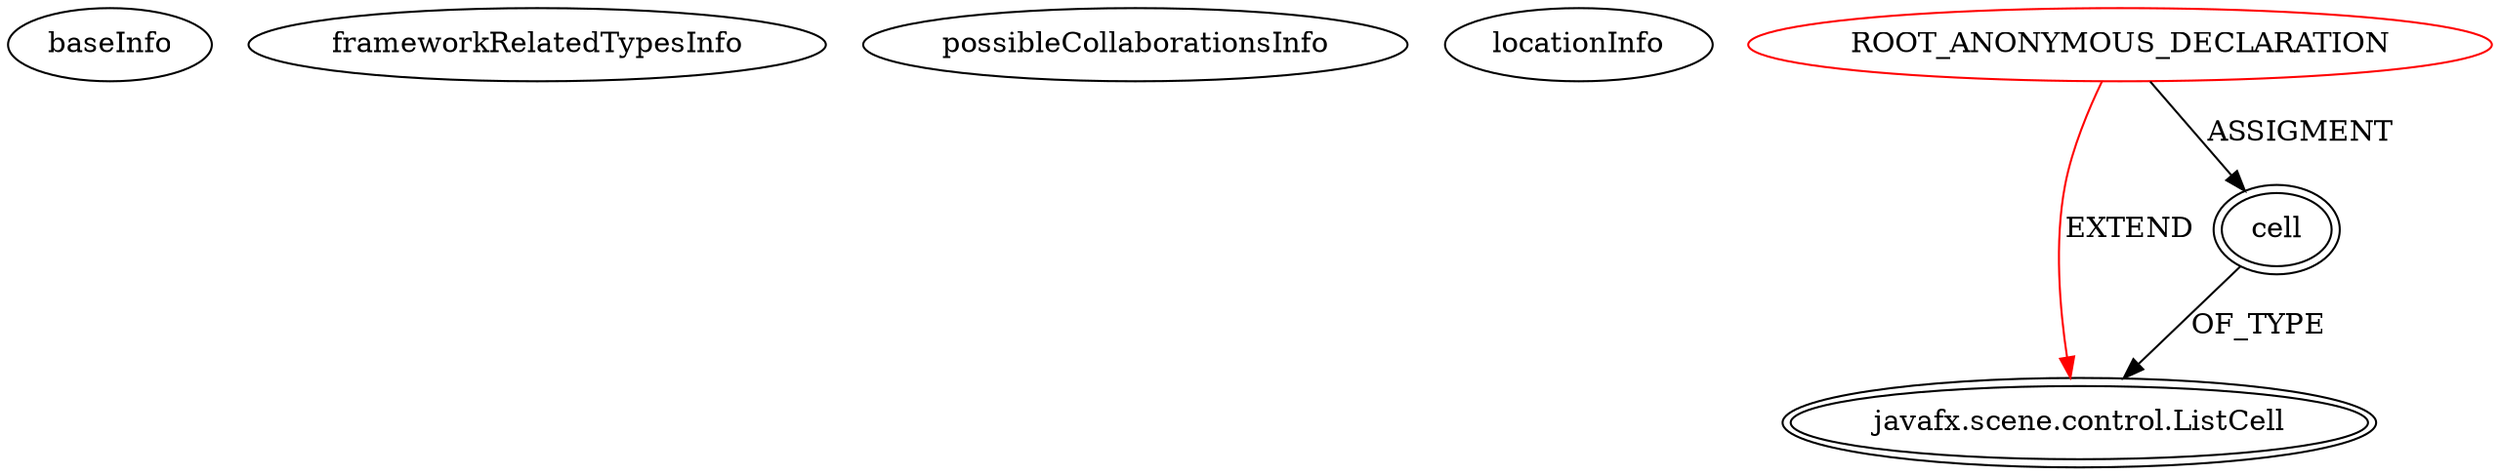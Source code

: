 digraph {
baseInfo[graphId=1827,category="extension_graph",isAnonymous=true,possibleRelation=false]
frameworkRelatedTypesInfo[0="javafx.scene.control.ListCell"]
possibleCollaborationsInfo[]
locationInfo[projectName="amau-classifier",filePath="/amau-classifier/classifier-master/src/main/java/me/util/Helper.java",contextSignature="javafx.scene.control.ListCell call(javafx.scene.control.ListView)",graphId="1827"]
0[label="ROOT_ANONYMOUS_DECLARATION",vertexType="ROOT_ANONYMOUS_DECLARATION",isFrameworkType=false,color=red]
1[label="javafx.scene.control.ListCell",vertexType="FRAMEWORK_CLASS_TYPE",isFrameworkType=true,peripheries=2]
2[label="cell",vertexType="OUTSIDE_VARIABLE_EXPRESION",isFrameworkType=true,peripheries=2]
0->1[label="EXTEND",color=red]
0->2[label="ASSIGMENT"]
2->1[label="OF_TYPE"]
}
